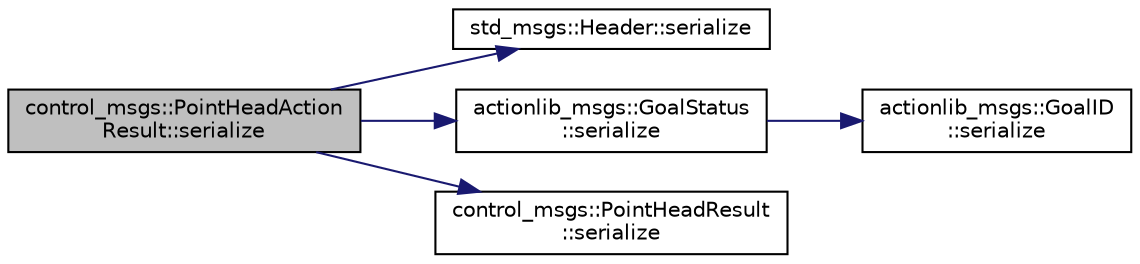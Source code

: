 digraph "control_msgs::PointHeadActionResult::serialize"
{
  edge [fontname="Helvetica",fontsize="10",labelfontname="Helvetica",labelfontsize="10"];
  node [fontname="Helvetica",fontsize="10",shape=record];
  rankdir="LR";
  Node1 [label="control_msgs::PointHeadAction\lResult::serialize",height=0.2,width=0.4,color="black", fillcolor="grey75", style="filled" fontcolor="black"];
  Node1 -> Node2 [color="midnightblue",fontsize="10",style="solid",fontname="Helvetica"];
  Node2 [label="std_msgs::Header::serialize",height=0.2,width=0.4,color="black", fillcolor="white", style="filled",URL="$classstd__msgs_1_1_header.html#a200c6f9d2576b1a237a19bc2d769925e"];
  Node1 -> Node3 [color="midnightblue",fontsize="10",style="solid",fontname="Helvetica"];
  Node3 [label="actionlib_msgs::GoalStatus\l::serialize",height=0.2,width=0.4,color="black", fillcolor="white", style="filled",URL="$classactionlib__msgs_1_1_goal_status.html#ad0c10d1613330ab5dff49d15d843d555"];
  Node3 -> Node4 [color="midnightblue",fontsize="10",style="solid",fontname="Helvetica"];
  Node4 [label="actionlib_msgs::GoalID\l::serialize",height=0.2,width=0.4,color="black", fillcolor="white", style="filled",URL="$classactionlib__msgs_1_1_goal_i_d.html#a74c8333830562d918493b976bc23fe94"];
  Node1 -> Node5 [color="midnightblue",fontsize="10",style="solid",fontname="Helvetica"];
  Node5 [label="control_msgs::PointHeadResult\l::serialize",height=0.2,width=0.4,color="black", fillcolor="white", style="filled",URL="$classcontrol__msgs_1_1_point_head_result.html#ae023c6dcb398329b8a1d4d1012dc97a5"];
}
